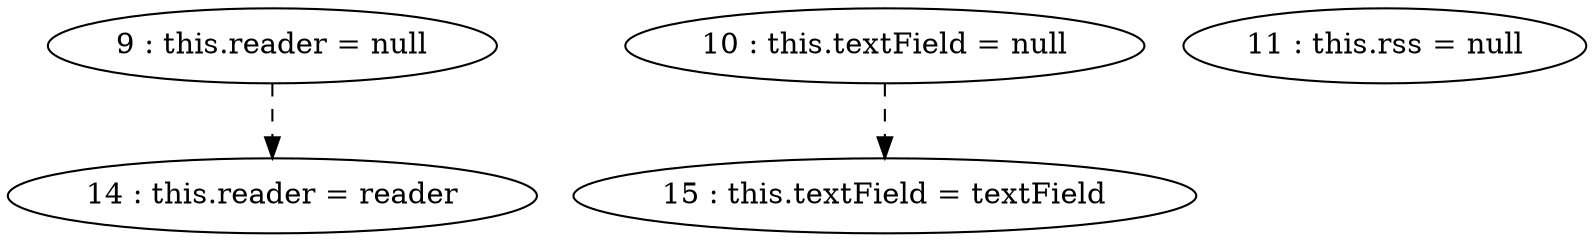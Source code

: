 digraph G {
"9 : this.reader = null"
"9 : this.reader = null" -> "14 : this.reader = reader" [style=dashed]
"10 : this.textField = null"
"10 : this.textField = null" -> "15 : this.textField = textField" [style=dashed]
"11 : this.rss = null"
"14 : this.reader = reader"
"15 : this.textField = textField"
}